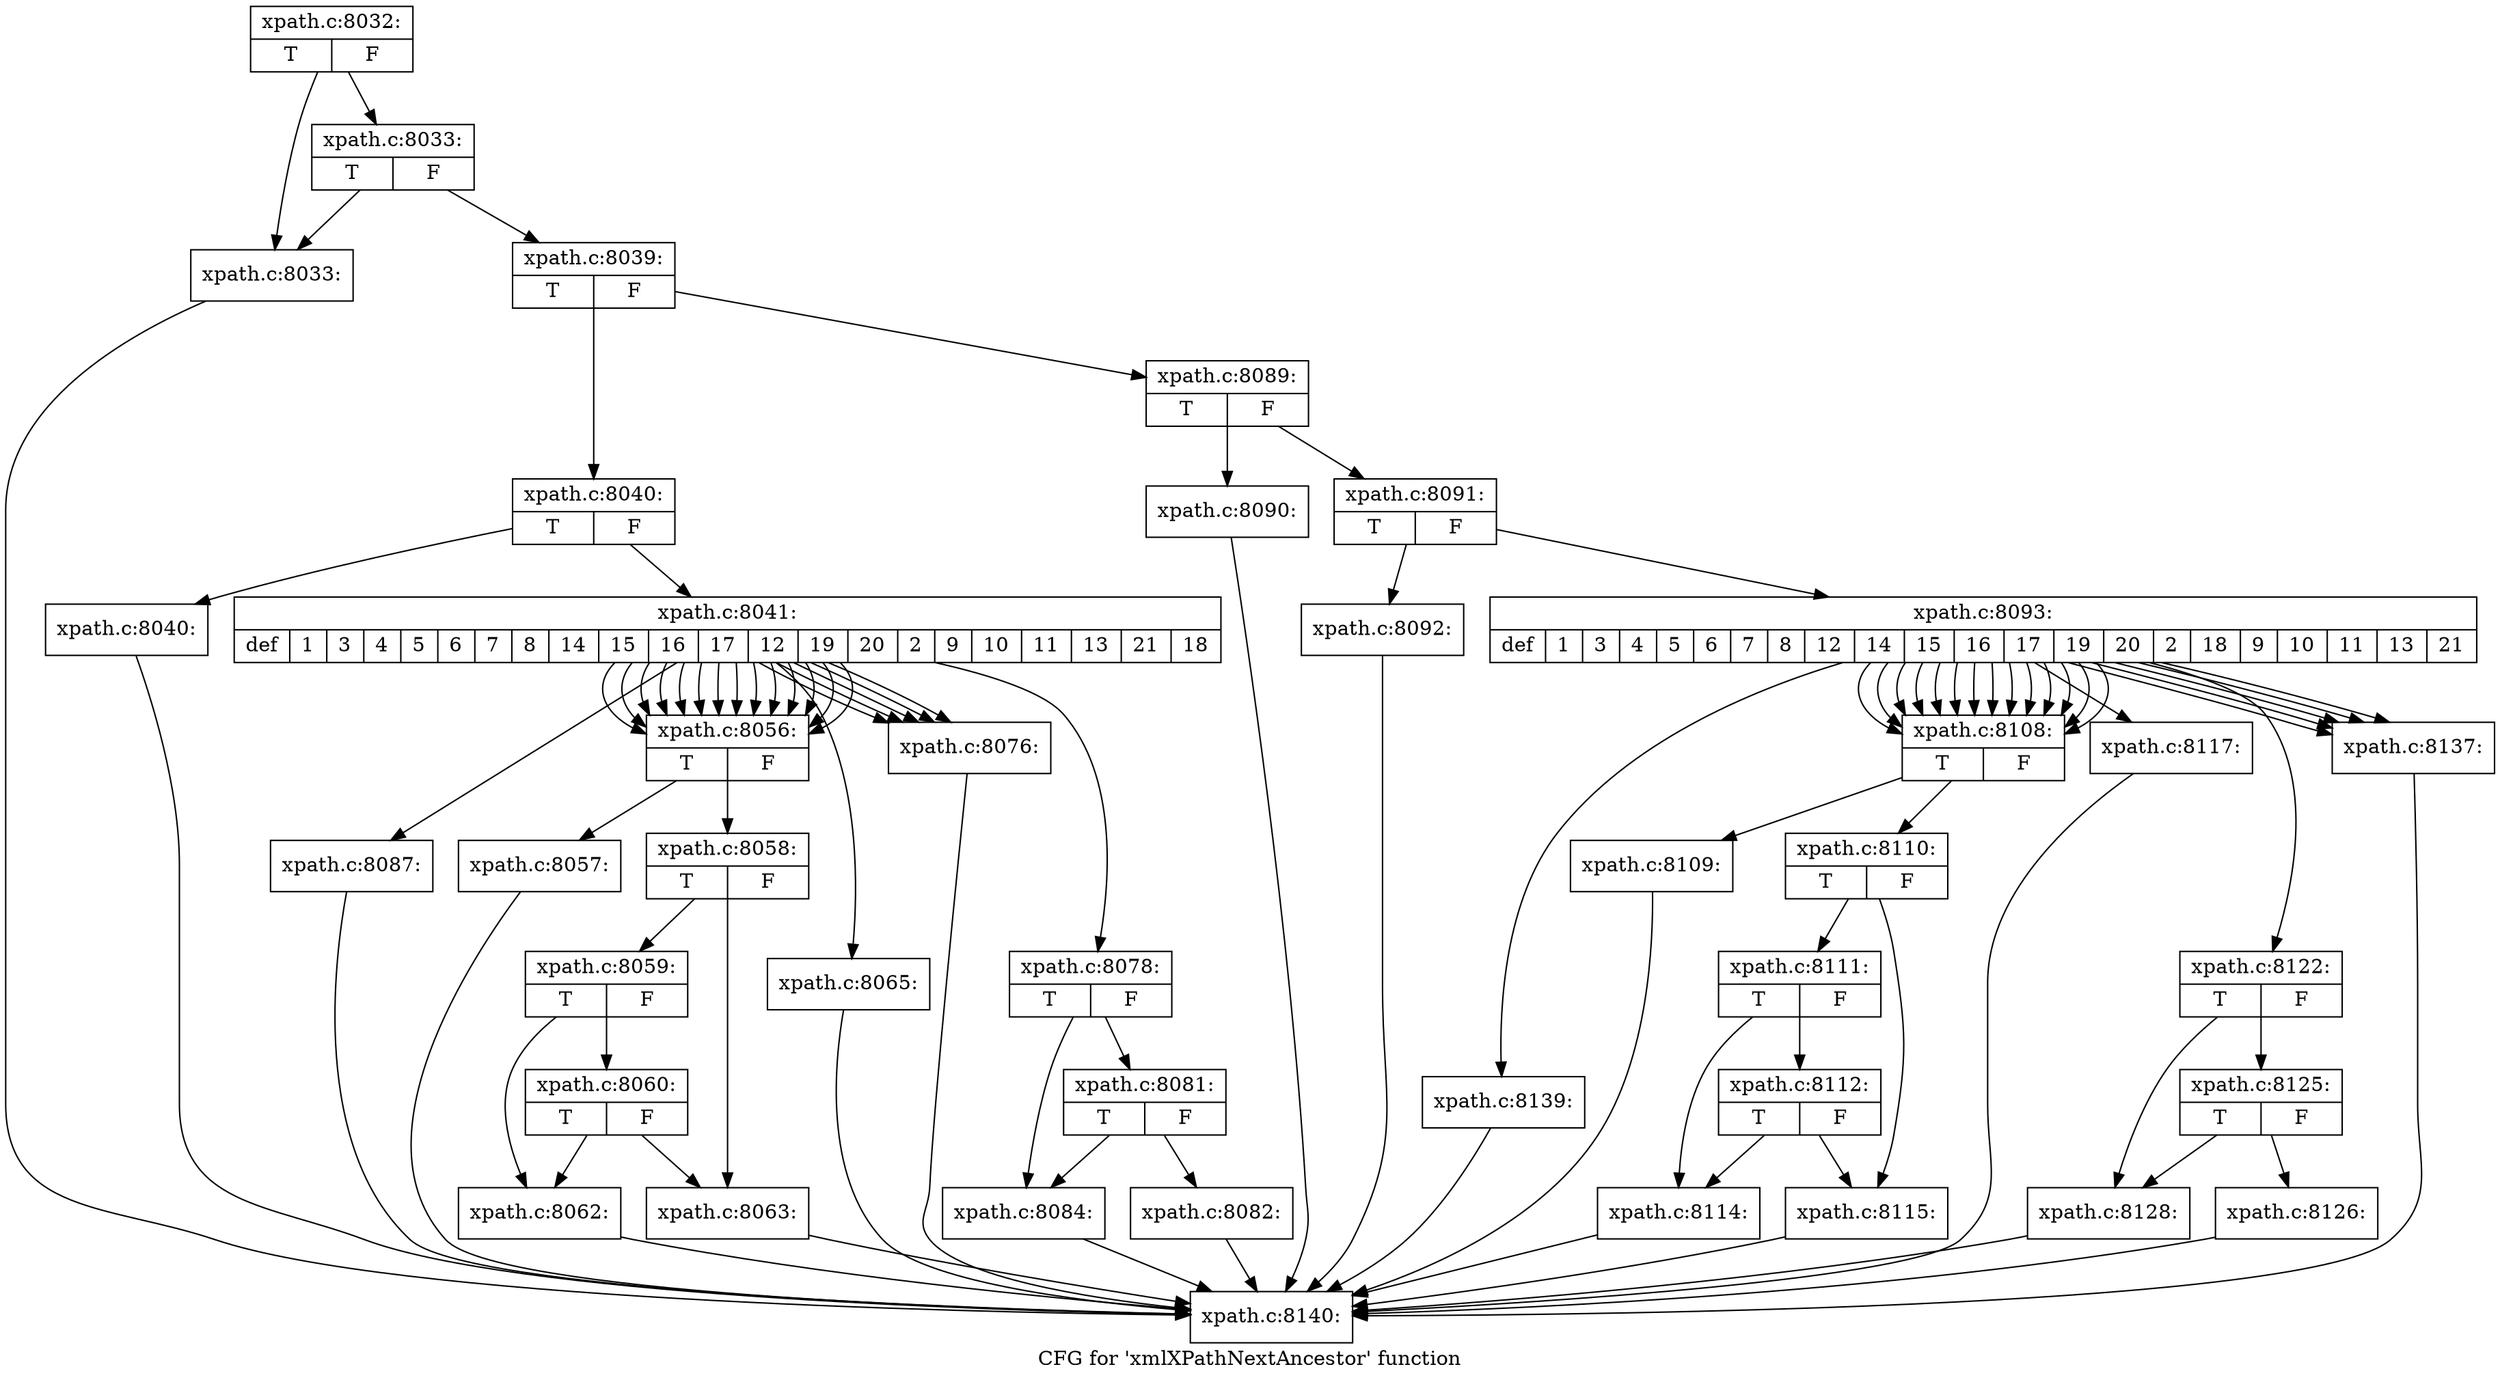 digraph "CFG for 'xmlXPathNextAncestor' function" {
	label="CFG for 'xmlXPathNextAncestor' function";

	Node0x49bffa0 [shape=record,label="{xpath.c:8032:|{<s0>T|<s1>F}}"];
	Node0x49bffa0 -> Node0x45c8bd0;
	Node0x49bffa0 -> Node0x45c8c70;
	Node0x45c8c70 [shape=record,label="{xpath.c:8033:|{<s0>T|<s1>F}}"];
	Node0x45c8c70 -> Node0x45c8bd0;
	Node0x45c8c70 -> Node0x45c8c20;
	Node0x45c8bd0 [shape=record,label="{xpath.c:8033:}"];
	Node0x45c8bd0 -> Node0x45c8380;
	Node0x45c8c20 [shape=record,label="{xpath.c:8039:|{<s0>T|<s1>F}}"];
	Node0x45c8c20 -> Node0x49cff30;
	Node0x45c8c20 -> Node0x49cff80;
	Node0x49cff30 [shape=record,label="{xpath.c:8040:|{<s0>T|<s1>F}}"];
	Node0x49cff30 -> Node0x49d0340;
	Node0x49cff30 -> Node0x49d0390;
	Node0x49d0340 [shape=record,label="{xpath.c:8040:}"];
	Node0x49d0340 -> Node0x45c8380;
	Node0x49d0390 [shape=record,label="{xpath.c:8041:|{<s0>def|<s1>1|<s2>3|<s3>4|<s4>5|<s5>6|<s6>7|<s7>8|<s8>14|<s9>15|<s10>16|<s11>17|<s12>12|<s13>19|<s14>20|<s15>2|<s16>9|<s17>10|<s18>11|<s19>13|<s20>21|<s21>18}}"];
	Node0x49d0390 -> Node0x49d0980;
	Node0x49d0390 -> Node0x49d1130;
	Node0x49d0390 -> Node0x49d1130;
	Node0x49d0390 -> Node0x49d1130;
	Node0x49d0390 -> Node0x49d1130;
	Node0x49d0390 -> Node0x49d1130;
	Node0x49d0390 -> Node0x49d1130;
	Node0x49d0390 -> Node0x49d1130;
	Node0x49d0390 -> Node0x49d1130;
	Node0x49d0390 -> Node0x49d1130;
	Node0x49d0390 -> Node0x49d1130;
	Node0x49d0390 -> Node0x49d1130;
	Node0x49d0390 -> Node0x49d1130;
	Node0x49d0390 -> Node0x49d1130;
	Node0x49d0390 -> Node0x49d1130;
	Node0x49d0390 -> Node0x49d4150;
	Node0x49d0390 -> Node0x49d4c40;
	Node0x49d0390 -> Node0x49d4c40;
	Node0x49d0390 -> Node0x49d4c40;
	Node0x49d0390 -> Node0x49d4c40;
	Node0x49d0390 -> Node0x49d4c40;
	Node0x49d0390 -> Node0x49d4dd0;
	Node0x49d1130 [shape=record,label="{xpath.c:8056:|{<s0>T|<s1>F}}"];
	Node0x49d1130 -> Node0x49d0f40;
	Node0x49d1130 -> Node0x49d0f90;
	Node0x49d0f40 [shape=record,label="{xpath.c:8057:}"];
	Node0x49d0f40 -> Node0x45c8380;
	Node0x49d0f90 [shape=record,label="{xpath.c:8058:|{<s0>T|<s1>F}}"];
	Node0x49d0f90 -> Node0x49d22c0;
	Node0x49d0f90 -> Node0x49d2270;
	Node0x49d22c0 [shape=record,label="{xpath.c:8059:|{<s0>T|<s1>F}}"];
	Node0x49d22c0 -> Node0x49d2220;
	Node0x49d22c0 -> Node0x49d2a60;
	Node0x49d2a60 [shape=record,label="{xpath.c:8060:|{<s0>T|<s1>F}}"];
	Node0x49d2a60 -> Node0x49d2220;
	Node0x49d2a60 -> Node0x49d2270;
	Node0x49d2220 [shape=record,label="{xpath.c:8062:}"];
	Node0x49d2220 -> Node0x45c8380;
	Node0x49d2270 [shape=record,label="{xpath.c:8063:}"];
	Node0x49d2270 -> Node0x45c8380;
	Node0x49d4150 [shape=record,label="{xpath.c:8065:}"];
	Node0x49d4150 -> Node0x45c8380;
	Node0x49d4c40 [shape=record,label="{xpath.c:8076:}"];
	Node0x49d4c40 -> Node0x45c8380;
	Node0x49d4dd0 [shape=record,label="{xpath.c:8078:|{<s0>T|<s1>F}}"];
	Node0x49d4dd0 -> Node0x49d56a0;
	Node0x49d4dd0 -> Node0x49d5650;
	Node0x49d56a0 [shape=record,label="{xpath.c:8081:|{<s0>T|<s1>F}}"];
	Node0x49d56a0 -> Node0x49d5600;
	Node0x49d56a0 -> Node0x49d5650;
	Node0x49d5600 [shape=record,label="{xpath.c:8082:}"];
	Node0x49d5600 -> Node0x45c8380;
	Node0x49d5650 [shape=record,label="{xpath.c:8084:}"];
	Node0x49d5650 -> Node0x45c8380;
	Node0x49d0980 [shape=record,label="{xpath.c:8087:}"];
	Node0x49d0980 -> Node0x45c8380;
	Node0x49cff80 [shape=record,label="{xpath.c:8089:|{<s0>T|<s1>F}}"];
	Node0x49cff80 -> Node0x49d0df0;
	Node0x49cff80 -> Node0x49d6710;
	Node0x49d0df0 [shape=record,label="{xpath.c:8090:}"];
	Node0x49d0df0 -> Node0x45c8380;
	Node0x49d6710 [shape=record,label="{xpath.c:8091:|{<s0>T|<s1>F}}"];
	Node0x49d6710 -> Node0x49d72e0;
	Node0x49d6710 -> Node0x49d7330;
	Node0x49d72e0 [shape=record,label="{xpath.c:8092:}"];
	Node0x49d72e0 -> Node0x45c8380;
	Node0x49d7330 [shape=record,label="{xpath.c:8093:|{<s0>def|<s1>1|<s2>3|<s3>4|<s4>5|<s5>6|<s6>7|<s7>8|<s8>12|<s9>14|<s10>15|<s11>16|<s12>17|<s13>19|<s14>20|<s15>2|<s16>18|<s17>9|<s18>10|<s19>11|<s20>13|<s21>21}}"];
	Node0x49d7330 -> Node0x49d7a70;
	Node0x49d7330 -> Node0x49d7fc0;
	Node0x49d7330 -> Node0x49d7fc0;
	Node0x49d7330 -> Node0x49d7fc0;
	Node0x49d7330 -> Node0x49d7fc0;
	Node0x49d7330 -> Node0x49d7fc0;
	Node0x49d7330 -> Node0x49d7fc0;
	Node0x49d7330 -> Node0x49d7fc0;
	Node0x49d7330 -> Node0x49d7fc0;
	Node0x49d7330 -> Node0x49d7fc0;
	Node0x49d7330 -> Node0x49d7fc0;
	Node0x49d7330 -> Node0x49d7fc0;
	Node0x49d7330 -> Node0x49d7fc0;
	Node0x49d7330 -> Node0x49d7fc0;
	Node0x49d7330 -> Node0x49d7fc0;
	Node0x49d7330 -> Node0x49da080;
	Node0x49d7330 -> Node0x49dab70;
	Node0x49d7330 -> Node0x49dc1e0;
	Node0x49d7330 -> Node0x49dc1e0;
	Node0x49d7330 -> Node0x49dc1e0;
	Node0x49d7330 -> Node0x49dc1e0;
	Node0x49d7330 -> Node0x49dc1e0;
	Node0x49d7fc0 [shape=record,label="{xpath.c:8108:|{<s0>T|<s1>F}}"];
	Node0x49d7fc0 -> Node0x49d7dd0;
	Node0x49d7fc0 -> Node0x49d7e20;
	Node0x49d7dd0 [shape=record,label="{xpath.c:8109:}"];
	Node0x49d7dd0 -> Node0x45c8380;
	Node0x49d7e20 [shape=record,label="{xpath.c:8110:|{<s0>T|<s1>F}}"];
	Node0x49d7e20 -> Node0x49d8b70;
	Node0x49d7e20 -> Node0x49d8b20;
	Node0x49d8b70 [shape=record,label="{xpath.c:8111:|{<s0>T|<s1>F}}"];
	Node0x49d8b70 -> Node0x49d8ad0;
	Node0x49d8b70 -> Node0x49d90b0;
	Node0x49d90b0 [shape=record,label="{xpath.c:8112:|{<s0>T|<s1>F}}"];
	Node0x49d90b0 -> Node0x49d8ad0;
	Node0x49d90b0 -> Node0x49d8b20;
	Node0x49d8ad0 [shape=record,label="{xpath.c:8114:}"];
	Node0x49d8ad0 -> Node0x45c8380;
	Node0x49d8b20 [shape=record,label="{xpath.c:8115:}"];
	Node0x49d8b20 -> Node0x45c8380;
	Node0x49da080 [shape=record,label="{xpath.c:8117:}"];
	Node0x49da080 -> Node0x45c8380;
	Node0x49dab70 [shape=record,label="{xpath.c:8122:|{<s0>T|<s1>F}}"];
	Node0x49dab70 -> Node0x49db440;
	Node0x49dab70 -> Node0x49db3f0;
	Node0x49db440 [shape=record,label="{xpath.c:8125:|{<s0>T|<s1>F}}"];
	Node0x49db440 -> Node0x49db3a0;
	Node0x49db440 -> Node0x49db3f0;
	Node0x49db3a0 [shape=record,label="{xpath.c:8126:}"];
	Node0x49db3a0 -> Node0x45c8380;
	Node0x49db3f0 [shape=record,label="{xpath.c:8128:}"];
	Node0x49db3f0 -> Node0x45c8380;
	Node0x49dc1e0 [shape=record,label="{xpath.c:8137:}"];
	Node0x49dc1e0 -> Node0x45c8380;
	Node0x49d7a70 [shape=record,label="{xpath.c:8139:}"];
	Node0x49d7a70 -> Node0x45c8380;
	Node0x45c8380 [shape=record,label="{xpath.c:8140:}"];
}
